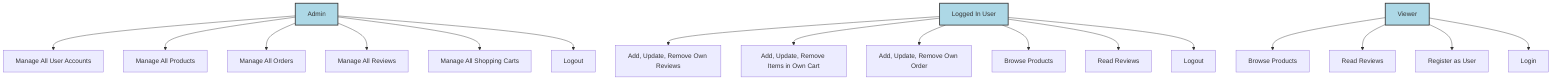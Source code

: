 graph TD;

Admin["Admin"]
LoggedInUser["Logged In User"]
Viewer["Viewer"]

Admin --> UC1["Manage All User Accounts"]
Admin --> UC2["Manage All Products"]
Admin --> UC3["Manage All Orders"]
Admin --> UC4["Manage All Reviews"]
Admin --> UC5["Manage All Shopping Carts"]
Admin --> UC6["Logout"]

LoggedInUser --> UC7["Add, Update, Remove Own Reviews"]
LoggedInUser --> UC8["Add, Update, Remove Items in Own Cart"]
LoggedInUser --> UC9["Add, Update, Remove Own Order"]
LoggedInUser --> UC10["Browse Products"]
LoggedInUser --> UC11["Read Reviews"]
LoggedInUser --> UC12["Logout"]

Viewer --> UC13["Browse Products"]
Viewer --> UC14["Read Reviews"]
Viewer --> UC15["Register as User"]
Viewer --> UC16["Login"]

classDef actor fill:#ADD8E6,stroke:#333,stroke-width:2px;
class Admin,LoggedInUser,Viewer actor;